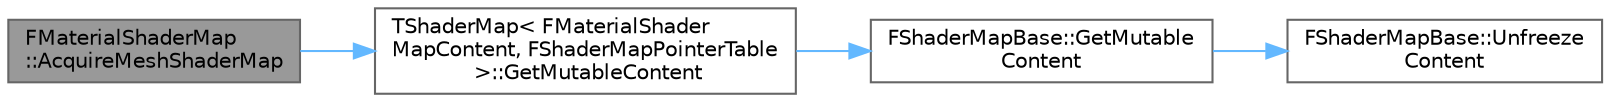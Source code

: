 digraph "FMaterialShaderMap::AcquireMeshShaderMap"
{
 // INTERACTIVE_SVG=YES
 // LATEX_PDF_SIZE
  bgcolor="transparent";
  edge [fontname=Helvetica,fontsize=10,labelfontname=Helvetica,labelfontsize=10];
  node [fontname=Helvetica,fontsize=10,shape=box,height=0.2,width=0.4];
  rankdir="LR";
  Node1 [id="Node000001",label="FMaterialShaderMap\l::AcquireMeshShaderMap",height=0.2,width=0.4,color="gray40", fillcolor="grey60", style="filled", fontcolor="black",tooltip=" "];
  Node1 -> Node2 [id="edge1_Node000001_Node000002",color="steelblue1",style="solid",tooltip=" "];
  Node2 [id="Node000002",label="TShaderMap\< FMaterialShader\lMapContent, FShaderMapPointerTable\l \>::GetMutableContent",height=0.2,width=0.4,color="grey40", fillcolor="white", style="filled",URL="$d2/da5/classTShaderMap.html#a74b7a7589d94fb6d67bbc31e3e92a74e",tooltip=" "];
  Node2 -> Node3 [id="edge2_Node000002_Node000003",color="steelblue1",style="solid",tooltip=" "];
  Node3 [id="Node000003",label="FShaderMapBase::GetMutable\lContent",height=0.2,width=0.4,color="grey40", fillcolor="white", style="filled",URL="$d2/df4/classFShaderMapBase.html#a6d71b8f52517aeaffda0ff5e45f90a74",tooltip=" "];
  Node3 -> Node4 [id="edge3_Node000003_Node000004",color="steelblue1",style="solid",tooltip=" "];
  Node4 [id="Node000004",label="FShaderMapBase::Unfreeze\lContent",height=0.2,width=0.4,color="grey40", fillcolor="white", style="filled",URL="$d2/df4/classFShaderMapBase.html#ae9594717acf83483f8818877847b1a37",tooltip=" "];
}
